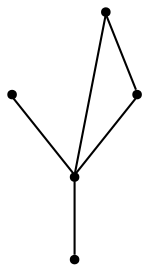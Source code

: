 graph {
  node [shape=point,comment="{\"directed\":false,\"doi\":\"10.1007/978-3-031-22203-0_1\",\"figure\":\"7 (2)\"}"]

  v0 [pos="1326.6488465595853,1923.9763123402806"]
  v1 [pos="1440.0553875434493,1919.2548030153"]
  v2 [pos="1288.845881974479,1668.8179414629058"]
  v3 [pos="1203.7916995548323,1914.529224081463"]
  v4 [pos="1104.5624506503868,1914.529224081463"]

  v0 -- v2 [id="-6",pos="1326.6488465595853,1923.9763123402806 1323.4691713210193,1877.1361318063625 1321.2520975495643,1830.3458039809343 1316.1470921999412,1784.3224702496436 1315.8346187153736,1780.9594472310102 1315.8346187153736,1780.9594472310102 1315.8346187153736,1780.9594472310102 1315.4094665546454,1777.6048177806429 1315.4094665546454,1777.6048177806429 1315.4094665546454,1777.6048177806429 1310.8921453613864,1740.1075689538761 1300.0737206816066,1705.3815965829797 1288.845881974479,1668.8179414629058"]
  v4 -- v3 [id="-24",pos="1104.5624506503868,1914.529224081463 1145.4324117978983,1934.523721093623 1159.9638913638942,1924.4097256834777 1203.7916995548323,1914.529224081463"]
  v4 -- v2 [id="-25",pos="1104.5624506503868,1914.529224081463 1121.4993846752677,1862.7381100232901 1138.8188348268102,1799.1621717689027 1165.2563553688906,1752.7177606962607 1167.144168313506,1749.6673345079025 1167.144168313506,1749.6673345079025 1167.144168313506,1749.6673345079025 1169.1403359218784,1746.8376845999992 1169.1403359218784,1746.8376845999992 1169.1403359218784,1746.8376845999992 1193.2608216998826,1708.2987430812937 1248.3154193890566,1687.2873525561636 1288.845881974479,1668.8179414629058"]
  v3 -- v2 [id="-27",pos="1203.7916995548323,1914.529224081463 1209.7260250480715,1866.5303496009874 1215.264321875888,1828.8914275159102 1233.0880281797752,1784.5349801371092 1234.4507279710413,1780.9594472310102 1234.4507279710413,1780.9594472310102 1234.4507279710413,1780.9594472310102 1235.9217824260645,1777.2839545573781 1235.9217824260645,1777.2839545573781 1235.9217824260645,1777.2839545573781 1250.5742071625216,1738.8949526899723 1267.2810464979625,1704.7898500202168 1288.845881974479,1668.8179414629058"]
  v2 -- v1 [id="-28",pos="1288.845881974479,1668.8179414629058 1396.1223723154296,1770.357861809768 1407.2116836546024,1773.820844595935 1440.0553875434493,1919.2548030153"]
}